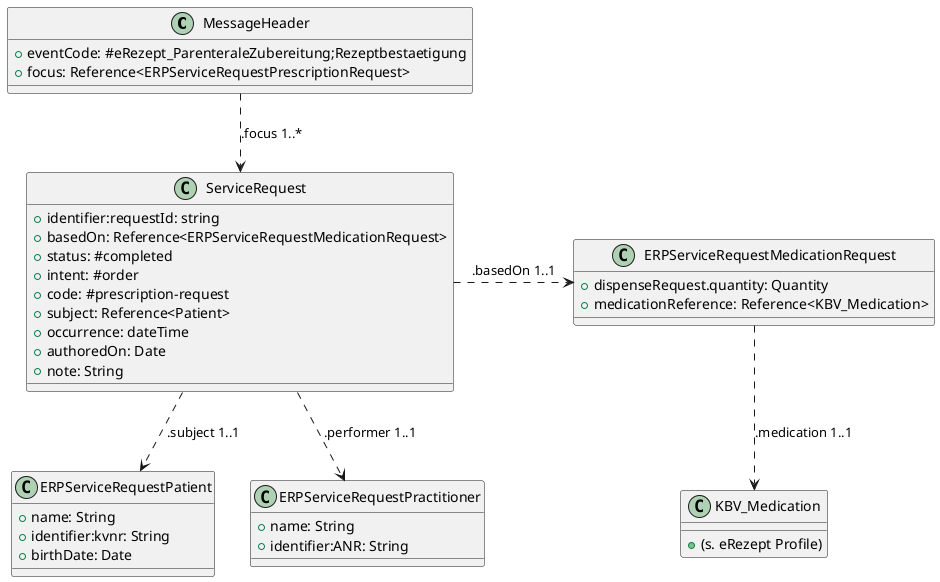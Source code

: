 @startuml "Zyto_PrescriptionRequest_Confirmation_Class"
!define RECTANGLE class

RECTANGLE "MessageHeader" as MH {
    +eventCode: #eRezept_ParenteraleZubereitung;Rezeptbestaetigung
    +focus: Reference<ERPServiceRequestPrescriptionRequest>
}


RECTANGLE "ServiceRequest" as SR {
    +identifier:requestId: string
    +basedOn: Reference<ERPServiceRequestMedicationRequest>
    +status: #completed
    +intent: #order
    +code: #prescription-request
    +subject: Reference<Patient>
    +occurrence: dateTime
    +authoredOn: Date
    +note: String
}

RECTANGLE "ERPServiceRequestMedicationRequest" as MR {
    +dispenseRequest.quantity: Quantity
    +medicationReference: Reference<KBV_Medication>
}

RECTANGLE "KBV_Medication" as MED {
    +(s. eRezept Profile)
}

RECTANGLE "ERPServiceRequestPatient" as P {
    +name: String
    +identifier:kvnr: String
    +birthDate: Date
}

RECTANGLE "ERPServiceRequestPractitioner" as PR {
    +name: String
    +identifier:ANR: String
}

MH .down.> SR : .focus 1..*
SR .down.> P : .subject 1..1
SR .right.> MR : .basedOn 1..1
MR .down.> MED : .medication 1..1
SR .down.> PR : .performer 1..1
@enduml